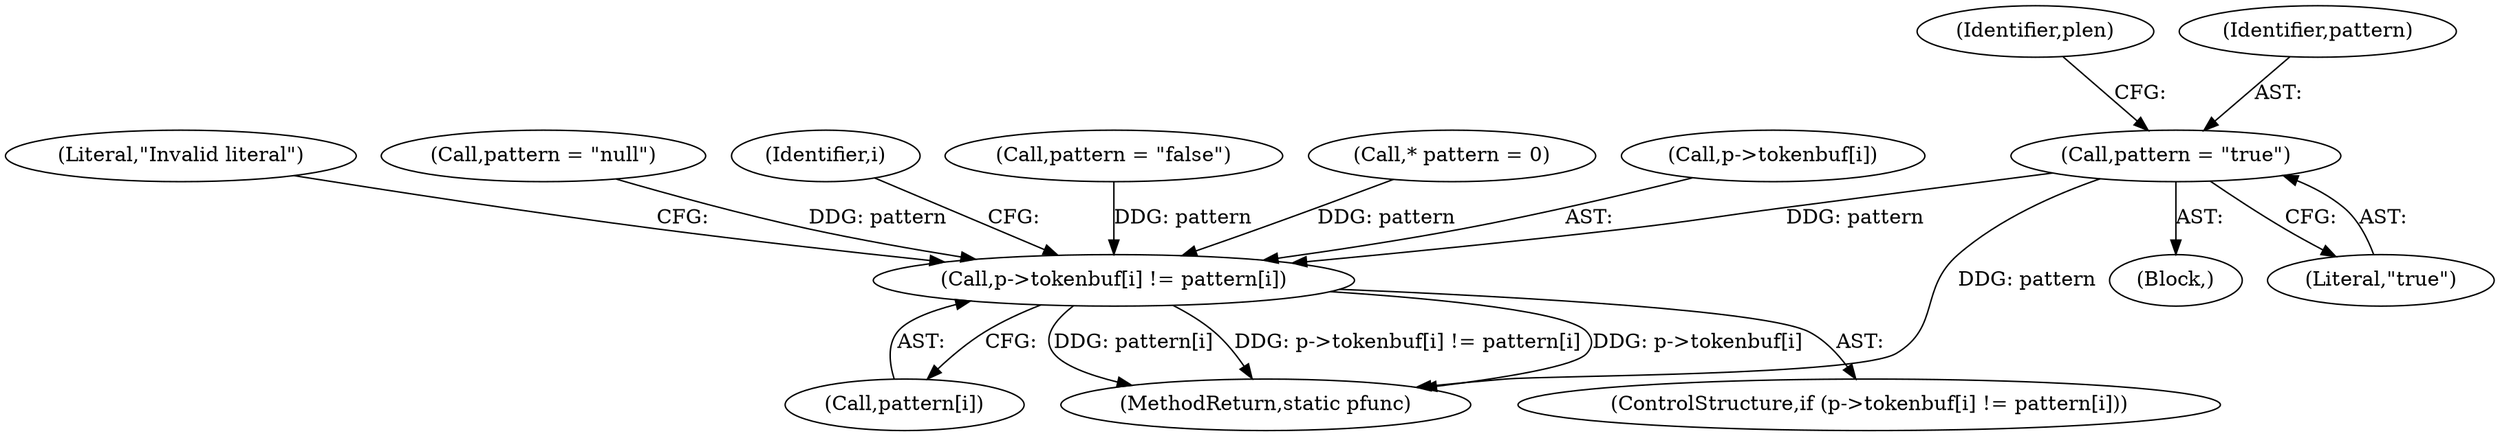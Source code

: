 digraph "0_jq_8eb1367ca44e772963e704a700ef72ae2e12babd@pointer" {
"1000125" [label="(Call,pattern = \"true\")"];
"1000179" [label="(Call,p->tokenbuf[i] != pattern[i])"];
"1000125" [label="(Call,pattern = \"true\")"];
"1000245" [label="(MethodReturn,static pfunc)"];
"1000129" [label="(Identifier,plen)"];
"1000177" [label="(Identifier,i)"];
"1000123" [label="(Block,)"];
"1000127" [label="(Literal,\"true\")"];
"1000136" [label="(Call,pattern = \"false\")"];
"1000179" [label="(Call,p->tokenbuf[i] != pattern[i])"];
"1000112" [label="(Call,* pattern = 0)"];
"1000126" [label="(Identifier,pattern)"];
"1000180" [label="(Call,p->tokenbuf[i])"];
"1000189" [label="(Literal,\"Invalid literal\")"];
"1000147" [label="(Call,pattern = \"null\")"];
"1000178" [label="(ControlStructure,if (p->tokenbuf[i] != pattern[i]))"];
"1000185" [label="(Call,pattern[i])"];
"1000125" -> "1000123"  [label="AST: "];
"1000125" -> "1000127"  [label="CFG: "];
"1000126" -> "1000125"  [label="AST: "];
"1000127" -> "1000125"  [label="AST: "];
"1000129" -> "1000125"  [label="CFG: "];
"1000125" -> "1000245"  [label="DDG: pattern"];
"1000125" -> "1000179"  [label="DDG: pattern"];
"1000179" -> "1000178"  [label="AST: "];
"1000179" -> "1000185"  [label="CFG: "];
"1000180" -> "1000179"  [label="AST: "];
"1000185" -> "1000179"  [label="AST: "];
"1000189" -> "1000179"  [label="CFG: "];
"1000177" -> "1000179"  [label="CFG: "];
"1000179" -> "1000245"  [label="DDG: pattern[i]"];
"1000179" -> "1000245"  [label="DDG: p->tokenbuf[i] != pattern[i]"];
"1000179" -> "1000245"  [label="DDG: p->tokenbuf[i]"];
"1000147" -> "1000179"  [label="DDG: pattern"];
"1000112" -> "1000179"  [label="DDG: pattern"];
"1000136" -> "1000179"  [label="DDG: pattern"];
}
